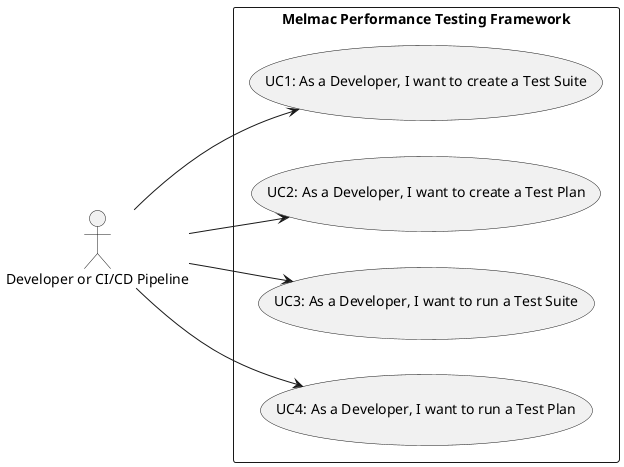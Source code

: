 @startuml use-case-diagram
left to right direction

actor "Developer or CI/CD Pipeline" as Dev

rectangle "Melmac Performance Testing Framework" {
    usecase "UC1: As a Developer, I want to create a Test Suite" as UC1
    usecase "UC2: As a Developer, I want to create a Test Plan" as UC2
    usecase "UC3: As a Developer, I want to run a Test Suite" as UC3
    usecase "UC4: As a Developer, I want to run a Test Plan" as UC4
}

Dev --> UC1
Dev --> UC2
Dev --> UC3
Dev --> UC4

@enduml
